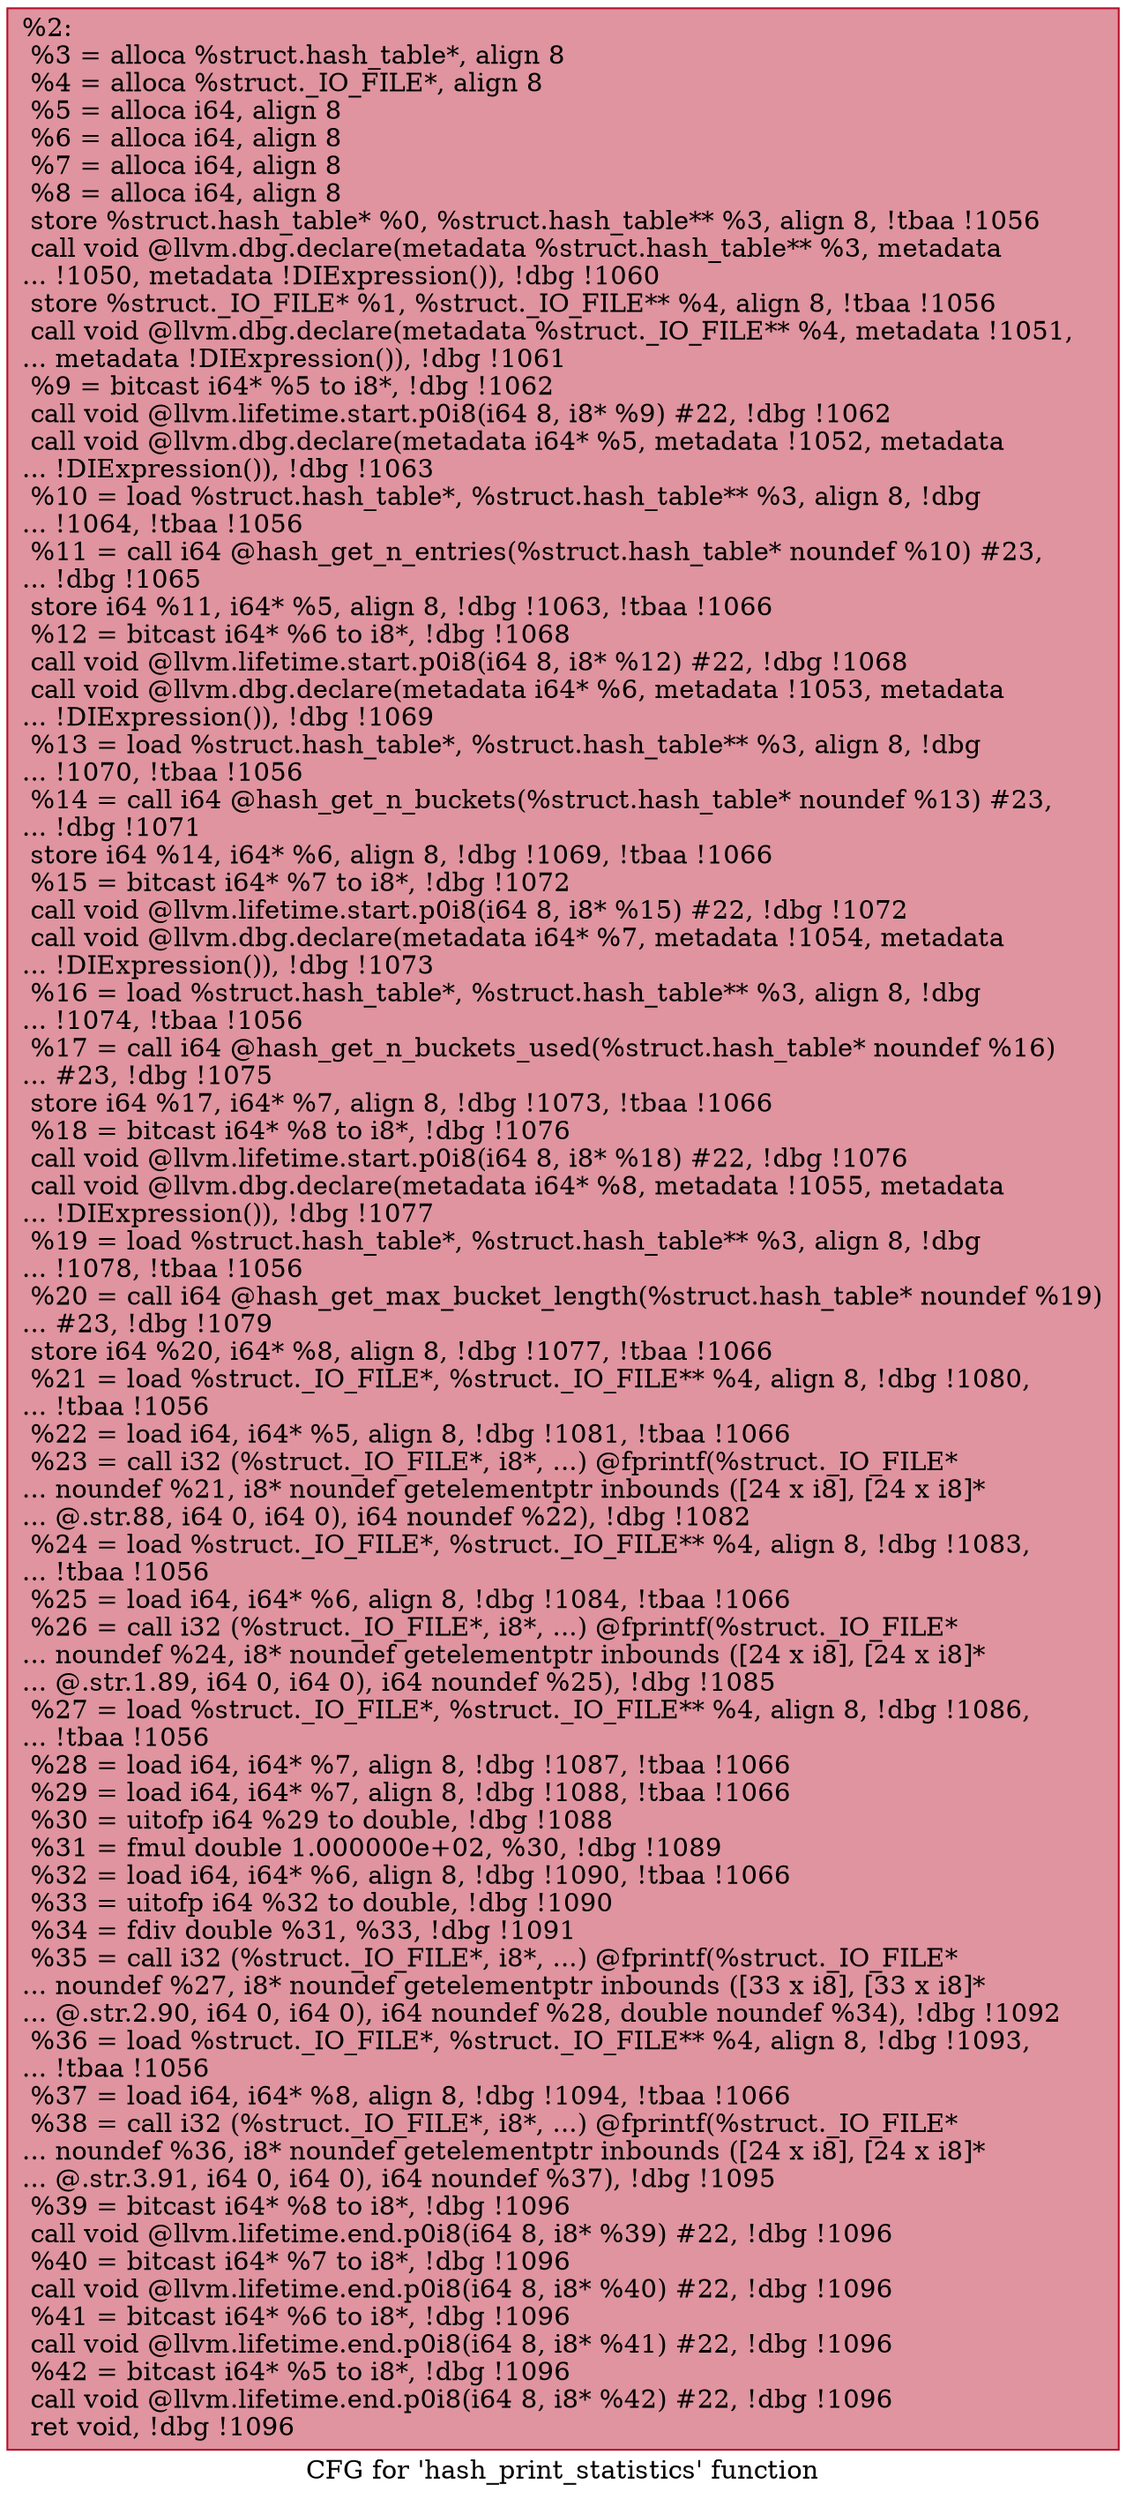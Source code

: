 digraph "CFG for 'hash_print_statistics' function" {
	label="CFG for 'hash_print_statistics' function";

	Node0x22400b0 [shape=record,color="#b70d28ff", style=filled, fillcolor="#b70d2870",label="{%2:\l  %3 = alloca %struct.hash_table*, align 8\l  %4 = alloca %struct._IO_FILE*, align 8\l  %5 = alloca i64, align 8\l  %6 = alloca i64, align 8\l  %7 = alloca i64, align 8\l  %8 = alloca i64, align 8\l  store %struct.hash_table* %0, %struct.hash_table** %3, align 8, !tbaa !1056\l  call void @llvm.dbg.declare(metadata %struct.hash_table** %3, metadata\l... !1050, metadata !DIExpression()), !dbg !1060\l  store %struct._IO_FILE* %1, %struct._IO_FILE** %4, align 8, !tbaa !1056\l  call void @llvm.dbg.declare(metadata %struct._IO_FILE** %4, metadata !1051,\l... metadata !DIExpression()), !dbg !1061\l  %9 = bitcast i64* %5 to i8*, !dbg !1062\l  call void @llvm.lifetime.start.p0i8(i64 8, i8* %9) #22, !dbg !1062\l  call void @llvm.dbg.declare(metadata i64* %5, metadata !1052, metadata\l... !DIExpression()), !dbg !1063\l  %10 = load %struct.hash_table*, %struct.hash_table** %3, align 8, !dbg\l... !1064, !tbaa !1056\l  %11 = call i64 @hash_get_n_entries(%struct.hash_table* noundef %10) #23,\l... !dbg !1065\l  store i64 %11, i64* %5, align 8, !dbg !1063, !tbaa !1066\l  %12 = bitcast i64* %6 to i8*, !dbg !1068\l  call void @llvm.lifetime.start.p0i8(i64 8, i8* %12) #22, !dbg !1068\l  call void @llvm.dbg.declare(metadata i64* %6, metadata !1053, metadata\l... !DIExpression()), !dbg !1069\l  %13 = load %struct.hash_table*, %struct.hash_table** %3, align 8, !dbg\l... !1070, !tbaa !1056\l  %14 = call i64 @hash_get_n_buckets(%struct.hash_table* noundef %13) #23,\l... !dbg !1071\l  store i64 %14, i64* %6, align 8, !dbg !1069, !tbaa !1066\l  %15 = bitcast i64* %7 to i8*, !dbg !1072\l  call void @llvm.lifetime.start.p0i8(i64 8, i8* %15) #22, !dbg !1072\l  call void @llvm.dbg.declare(metadata i64* %7, metadata !1054, metadata\l... !DIExpression()), !dbg !1073\l  %16 = load %struct.hash_table*, %struct.hash_table** %3, align 8, !dbg\l... !1074, !tbaa !1056\l  %17 = call i64 @hash_get_n_buckets_used(%struct.hash_table* noundef %16)\l... #23, !dbg !1075\l  store i64 %17, i64* %7, align 8, !dbg !1073, !tbaa !1066\l  %18 = bitcast i64* %8 to i8*, !dbg !1076\l  call void @llvm.lifetime.start.p0i8(i64 8, i8* %18) #22, !dbg !1076\l  call void @llvm.dbg.declare(metadata i64* %8, metadata !1055, metadata\l... !DIExpression()), !dbg !1077\l  %19 = load %struct.hash_table*, %struct.hash_table** %3, align 8, !dbg\l... !1078, !tbaa !1056\l  %20 = call i64 @hash_get_max_bucket_length(%struct.hash_table* noundef %19)\l... #23, !dbg !1079\l  store i64 %20, i64* %8, align 8, !dbg !1077, !tbaa !1066\l  %21 = load %struct._IO_FILE*, %struct._IO_FILE** %4, align 8, !dbg !1080,\l... !tbaa !1056\l  %22 = load i64, i64* %5, align 8, !dbg !1081, !tbaa !1066\l  %23 = call i32 (%struct._IO_FILE*, i8*, ...) @fprintf(%struct._IO_FILE*\l... noundef %21, i8* noundef getelementptr inbounds ([24 x i8], [24 x i8]*\l... @.str.88, i64 0, i64 0), i64 noundef %22), !dbg !1082\l  %24 = load %struct._IO_FILE*, %struct._IO_FILE** %4, align 8, !dbg !1083,\l... !tbaa !1056\l  %25 = load i64, i64* %6, align 8, !dbg !1084, !tbaa !1066\l  %26 = call i32 (%struct._IO_FILE*, i8*, ...) @fprintf(%struct._IO_FILE*\l... noundef %24, i8* noundef getelementptr inbounds ([24 x i8], [24 x i8]*\l... @.str.1.89, i64 0, i64 0), i64 noundef %25), !dbg !1085\l  %27 = load %struct._IO_FILE*, %struct._IO_FILE** %4, align 8, !dbg !1086,\l... !tbaa !1056\l  %28 = load i64, i64* %7, align 8, !dbg !1087, !tbaa !1066\l  %29 = load i64, i64* %7, align 8, !dbg !1088, !tbaa !1066\l  %30 = uitofp i64 %29 to double, !dbg !1088\l  %31 = fmul double 1.000000e+02, %30, !dbg !1089\l  %32 = load i64, i64* %6, align 8, !dbg !1090, !tbaa !1066\l  %33 = uitofp i64 %32 to double, !dbg !1090\l  %34 = fdiv double %31, %33, !dbg !1091\l  %35 = call i32 (%struct._IO_FILE*, i8*, ...) @fprintf(%struct._IO_FILE*\l... noundef %27, i8* noundef getelementptr inbounds ([33 x i8], [33 x i8]*\l... @.str.2.90, i64 0, i64 0), i64 noundef %28, double noundef %34), !dbg !1092\l  %36 = load %struct._IO_FILE*, %struct._IO_FILE** %4, align 8, !dbg !1093,\l... !tbaa !1056\l  %37 = load i64, i64* %8, align 8, !dbg !1094, !tbaa !1066\l  %38 = call i32 (%struct._IO_FILE*, i8*, ...) @fprintf(%struct._IO_FILE*\l... noundef %36, i8* noundef getelementptr inbounds ([24 x i8], [24 x i8]*\l... @.str.3.91, i64 0, i64 0), i64 noundef %37), !dbg !1095\l  %39 = bitcast i64* %8 to i8*, !dbg !1096\l  call void @llvm.lifetime.end.p0i8(i64 8, i8* %39) #22, !dbg !1096\l  %40 = bitcast i64* %7 to i8*, !dbg !1096\l  call void @llvm.lifetime.end.p0i8(i64 8, i8* %40) #22, !dbg !1096\l  %41 = bitcast i64* %6 to i8*, !dbg !1096\l  call void @llvm.lifetime.end.p0i8(i64 8, i8* %41) #22, !dbg !1096\l  %42 = bitcast i64* %5 to i8*, !dbg !1096\l  call void @llvm.lifetime.end.p0i8(i64 8, i8* %42) #22, !dbg !1096\l  ret void, !dbg !1096\l}"];
}
